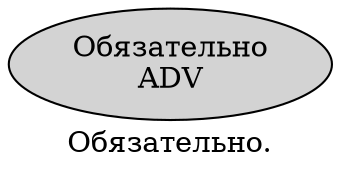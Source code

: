 digraph SENTENCE_569 {
	graph [label="Обязательно."]
	node [style=filled]
		0 [label="Обязательно
ADV" color="" fillcolor=lightgray penwidth=1 shape=ellipse]
}